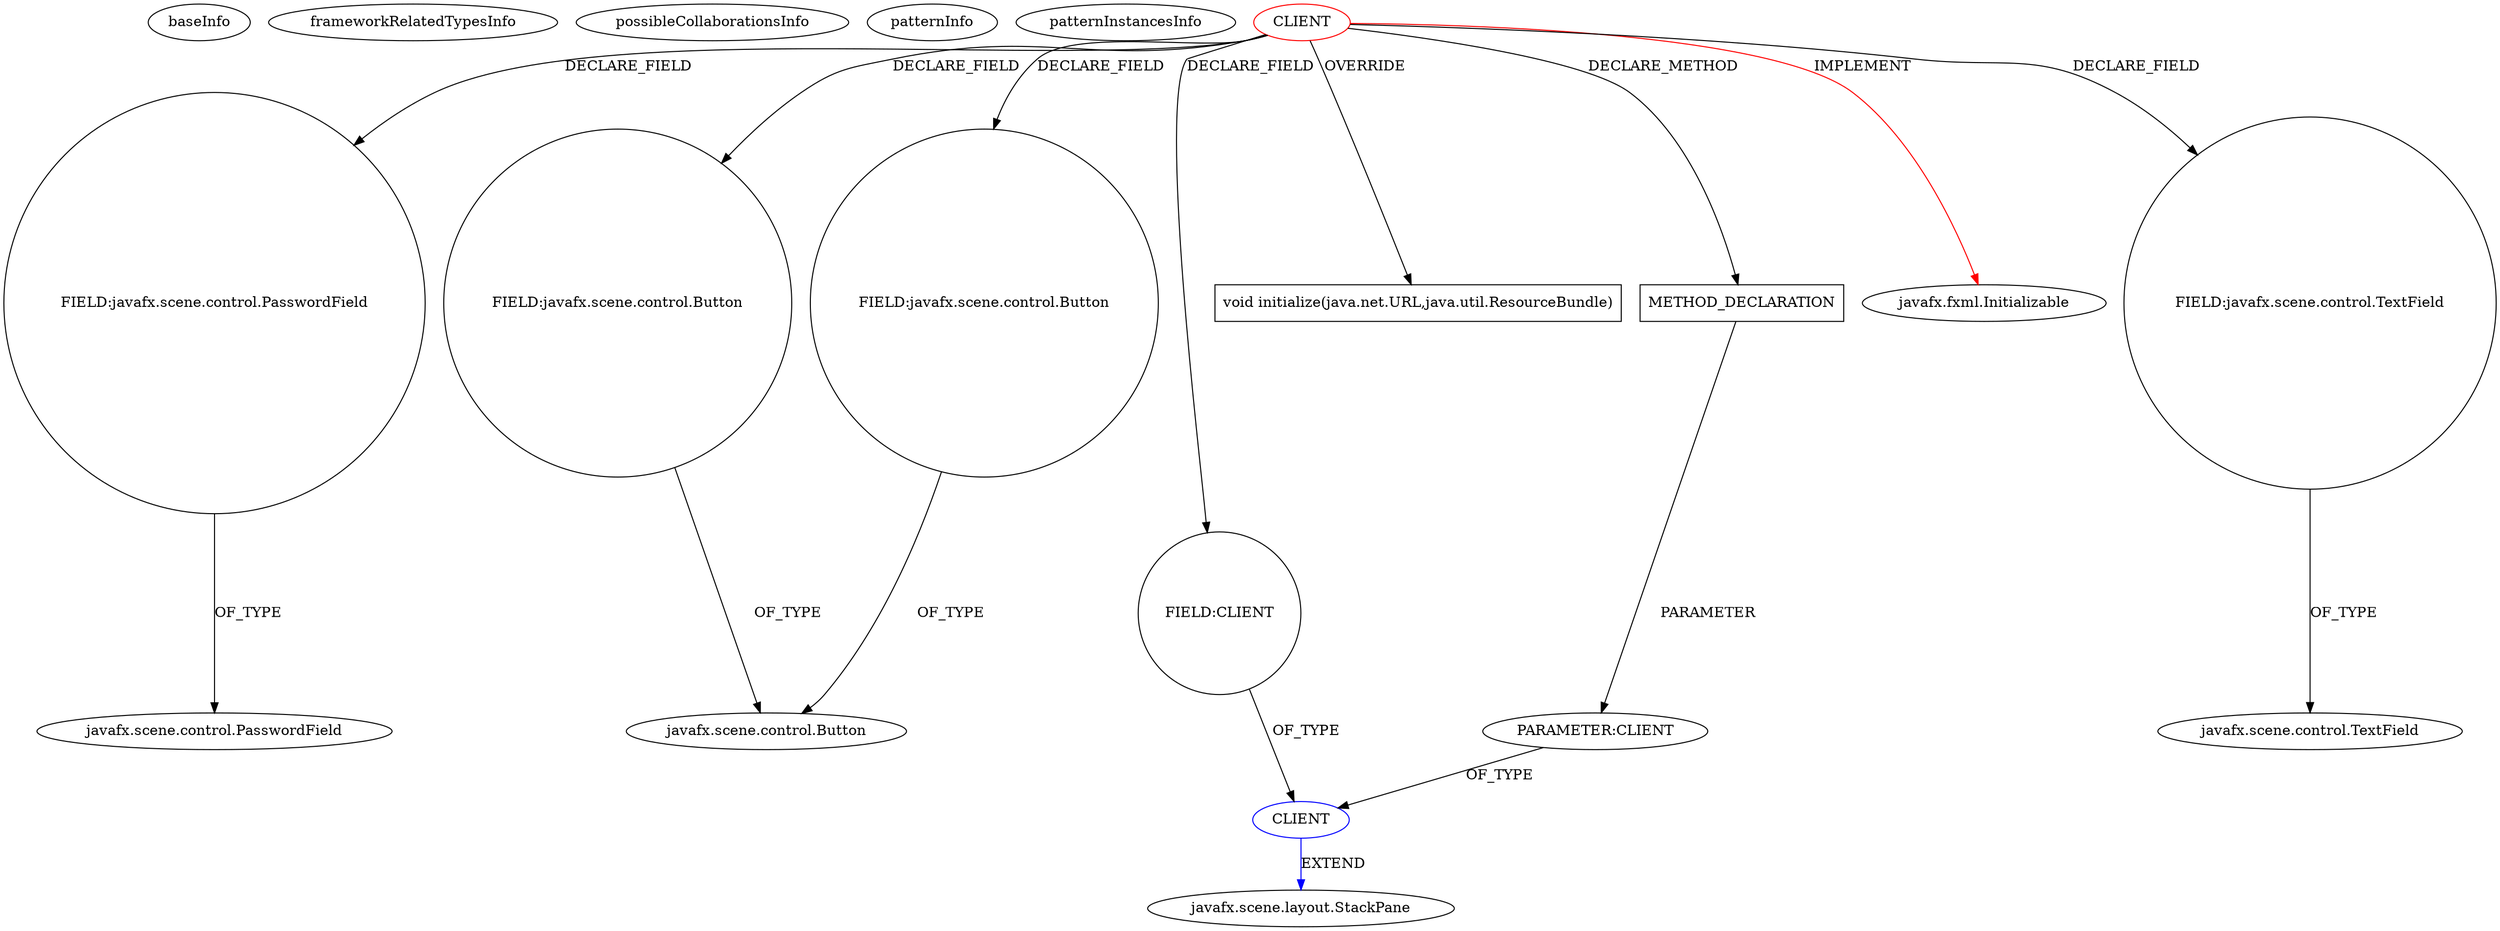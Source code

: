 digraph {
baseInfo[graphId=2138,category="pattern",isAnonymous=false,possibleRelation=true]
frameworkRelatedTypesInfo[0="javafx.fxml.Initializable"]
possibleCollaborationsInfo[0="2138~PARAMETER_TYPE_DECLARATION-CLIENT_METHOD_DECLARATION-FIELD_TYPE_DECLARATION-~javafx.fxml.Initializable ~javafx.scene.layout.StackPane ~false~false"]
patternInfo[frequency=2.0,patternRootClient=0]
patternInstancesInfo[0="mouradsaadi-LO23-IHM~/mouradsaadi-LO23-IHM/LO23-IHM-master/Sudoku-IHM/src/sudoko/ihm/vue/RegisterController.java~RegisterController~3662",1="mouradsaadi-LO23-IHM~/mouradsaadi-LO23-IHM/LO23-IHM-master/Sudoku-IHM/src/sudoko/ihm/vue/LoginController.java~LoginController~3659"]
9[label="FIELD:javafx.scene.control.PasswordField",vertexType="FIELD_DECLARATION",isFrameworkType=false,shape=circle]
0[label="CLIENT",vertexType="ROOT_CLIENT_CLASS_DECLARATION",isFrameworkType=false,color=red]
2[label="FIELD:javafx.scene.control.Button",vertexType="FIELD_DECLARATION",isFrameworkType=false,shape=circle]
13[label="FIELD:javafx.scene.control.Button",vertexType="FIELD_DECLARATION",isFrameworkType=false,shape=circle]
4[label="FIELD:CLIENT",vertexType="FIELD_DECLARATION",isFrameworkType=false,shape=circle]
17[label="void initialize(java.net.URL,java.util.ResourceBundle)",vertexType="OVERRIDING_METHOD_DECLARATION",isFrameworkType=false,shape=box]
31[label="METHOD_DECLARATION",vertexType="CLIENT_METHOD_DECLARATION",isFrameworkType=false,shape=box]
32[label="PARAMETER:CLIENT",vertexType="PARAMETER_DECLARATION",isFrameworkType=false]
1[label="javafx.fxml.Initializable",vertexType="FRAMEWORK_INTERFACE_TYPE",isFrameworkType=false]
10[label="javafx.scene.control.PasswordField",vertexType="FRAMEWORK_CLASS_TYPE",isFrameworkType=false]
3[label="javafx.scene.control.Button",vertexType="FRAMEWORK_CLASS_TYPE",isFrameworkType=false]
11[label="FIELD:javafx.scene.control.TextField",vertexType="FIELD_DECLARATION",isFrameworkType=false,shape=circle]
8[label="javafx.scene.control.TextField",vertexType="FRAMEWORK_CLASS_TYPE",isFrameworkType=false]
5[label="CLIENT",vertexType="REFERENCE_CLIENT_CLASS_DECLARATION",isFrameworkType=false,color=blue]
6[label="javafx.scene.layout.StackPane",vertexType="FRAMEWORK_CLASS_TYPE",isFrameworkType=false]
0->11[label="DECLARE_FIELD"]
0->13[label="DECLARE_FIELD"]
13->3[label="OF_TYPE"]
2->3[label="OF_TYPE"]
31->32[label="PARAMETER"]
0->2[label="DECLARE_FIELD"]
0->9[label="DECLARE_FIELD"]
5->6[label="EXTEND",color=blue]
9->10[label="OF_TYPE"]
0->1[label="IMPLEMENT",color=red]
0->17[label="OVERRIDE"]
4->5[label="OF_TYPE"]
11->8[label="OF_TYPE"]
32->5[label="OF_TYPE"]
0->4[label="DECLARE_FIELD"]
0->31[label="DECLARE_METHOD"]
}
